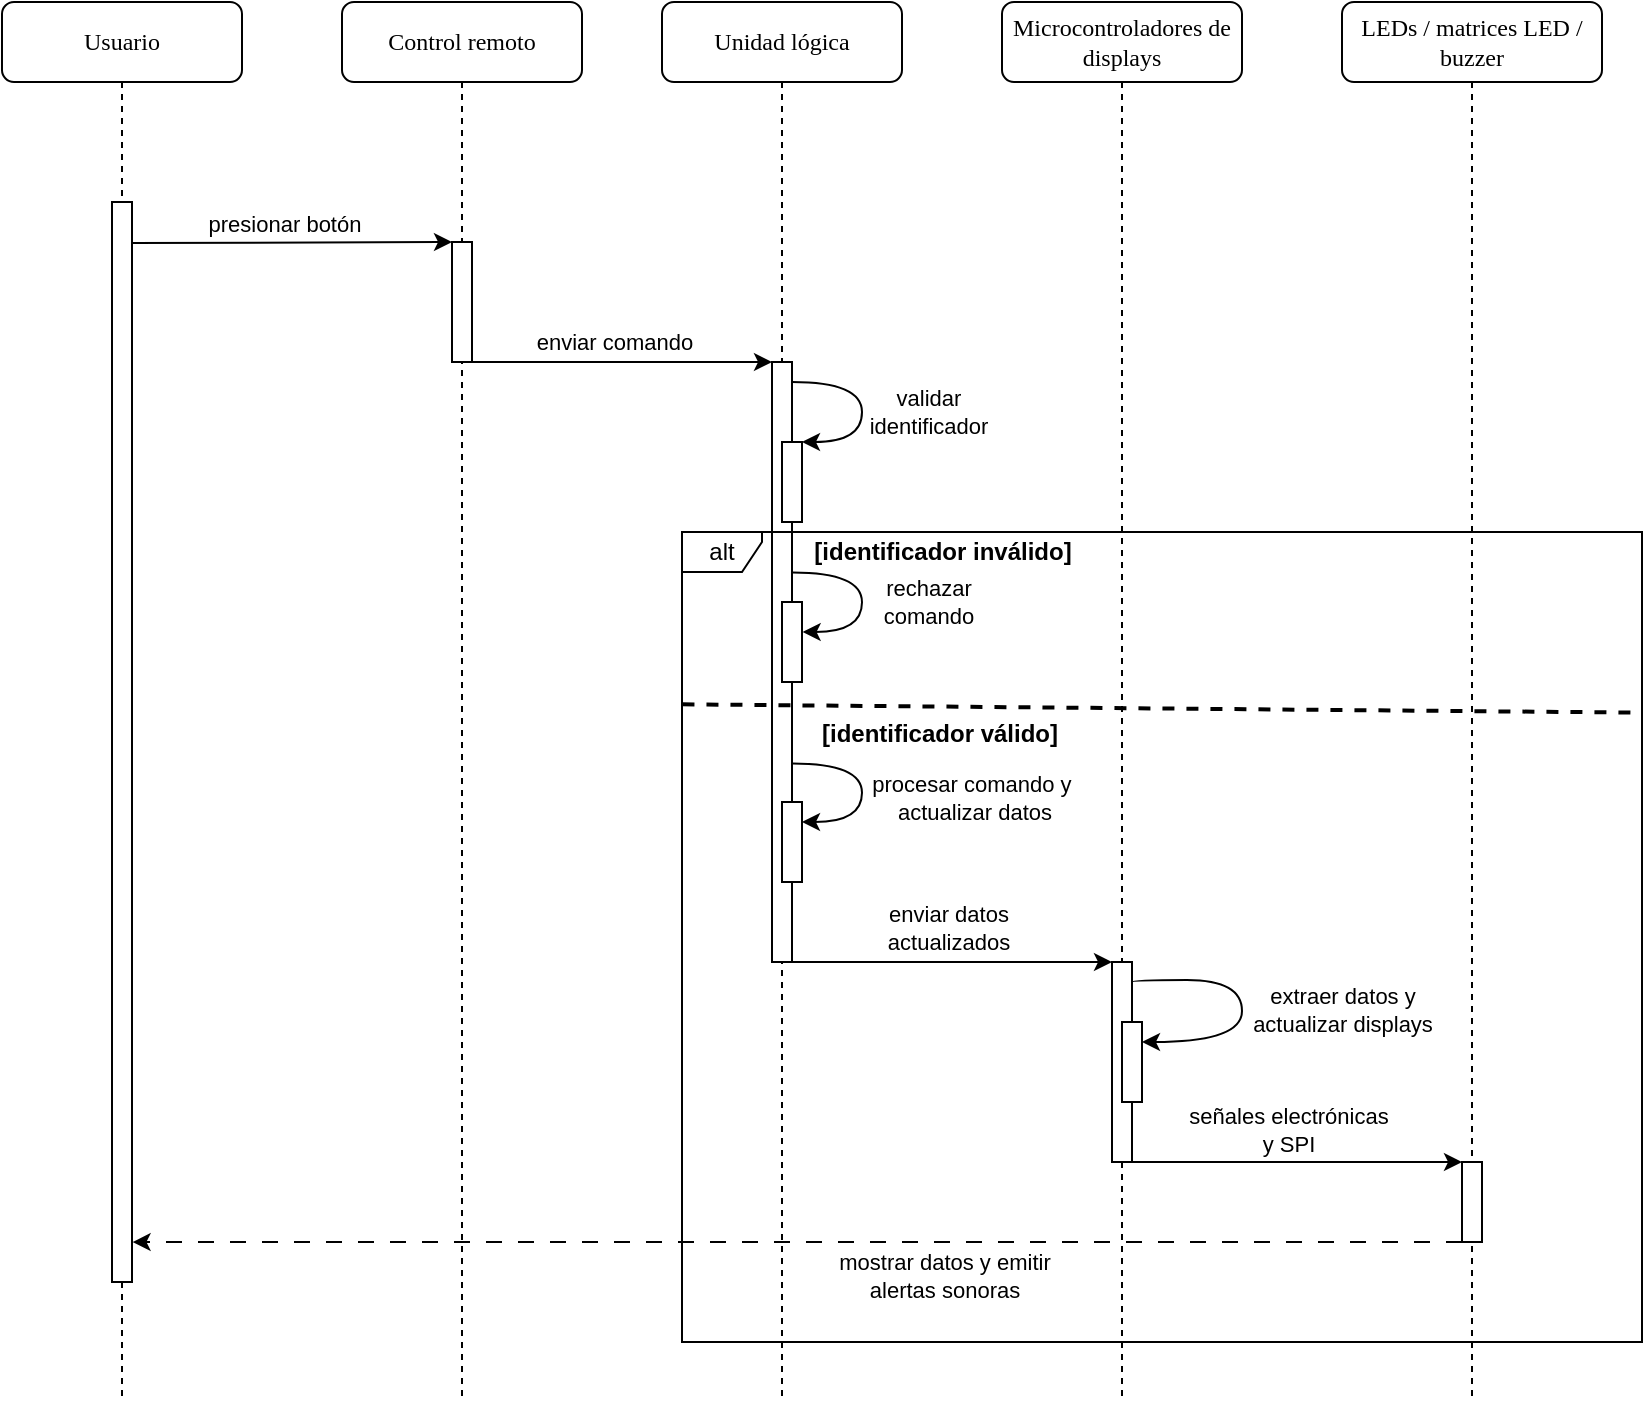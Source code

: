 <mxfile version="21.6.2" type="device">
  <diagram name="Page-1" id="13e1069c-82ec-6db2-03f1-153e76fe0fe0">
    <mxGraphModel dx="1809" dy="1066" grid="1" gridSize="10" guides="1" tooltips="1" connect="1" arrows="1" fold="1" page="1" pageScale="1" pageWidth="1100" pageHeight="850" background="none" math="0" shadow="0">
      <root>
        <mxCell id="0" />
        <mxCell id="1" parent="0" />
        <mxCell id="7baba1c4bc27f4b0-2" value="Control remoto" style="shape=umlLifeline;perimeter=lifelinePerimeter;whiteSpace=wrap;html=1;container=1;collapsible=0;recursiveResize=0;outlineConnect=0;rounded=1;shadow=0;comic=0;labelBackgroundColor=none;strokeWidth=1;fontFamily=Verdana;fontSize=12;align=center;" parent="1" vertex="1">
          <mxGeometry x="250" y="80" width="120" height="700" as="geometry" />
        </mxCell>
        <mxCell id="_kQIhS6sLtN3Z4u0_AEb-4" value="" style="rounded=0;whiteSpace=wrap;html=1;" vertex="1" parent="7baba1c4bc27f4b0-2">
          <mxGeometry x="55" y="120" width="10" height="60" as="geometry" />
        </mxCell>
        <mxCell id="7baba1c4bc27f4b0-3" value="Unidad lógica" style="shape=umlLifeline;perimeter=lifelinePerimeter;whiteSpace=wrap;html=1;container=1;collapsible=0;recursiveResize=0;outlineConnect=0;rounded=1;shadow=0;comic=0;labelBackgroundColor=none;strokeWidth=1;fontFamily=Verdana;fontSize=12;align=center;" parent="1" vertex="1">
          <mxGeometry x="410" y="80" width="120" height="700" as="geometry" />
        </mxCell>
        <mxCell id="_kQIhS6sLtN3Z4u0_AEb-8" value="" style="rounded=0;whiteSpace=wrap;html=1;" vertex="1" parent="7baba1c4bc27f4b0-3">
          <mxGeometry x="55" y="180" width="10" height="300" as="geometry" />
        </mxCell>
        <mxCell id="_kQIhS6sLtN3Z4u0_AEb-9" value="" style="endArrow=classic;html=1;rounded=0;exitX=1.03;exitY=0.151;exitDx=0;exitDy=0;edgeStyle=orthogonalEdgeStyle;curved=1;entryX=1;entryY=0;entryDx=0;entryDy=0;exitPerimeter=0;" edge="1" parent="7baba1c4bc27f4b0-3" target="_kQIhS6sLtN3Z4u0_AEb-11">
          <mxGeometry width="50" height="50" relative="1" as="geometry">
            <mxPoint x="65.13" y="190.0" as="sourcePoint" />
            <mxPoint x="65.0" y="226.18" as="targetPoint" />
            <Array as="points">
              <mxPoint x="100" y="190" />
              <mxPoint x="100" y="220" />
            </Array>
          </mxGeometry>
        </mxCell>
        <mxCell id="_kQIhS6sLtN3Z4u0_AEb-10" value="validar &lt;br&gt;identificador" style="edgeLabel;html=1;align=center;verticalAlign=middle;resizable=0;points=[];" vertex="1" connectable="0" parent="_kQIhS6sLtN3Z4u0_AEb-9">
          <mxGeometry x="-0.134" y="-1" relative="1" as="geometry">
            <mxPoint x="34" y="9" as="offset" />
          </mxGeometry>
        </mxCell>
        <mxCell id="_kQIhS6sLtN3Z4u0_AEb-11" value="" style="rounded=0;whiteSpace=wrap;html=1;" vertex="1" parent="7baba1c4bc27f4b0-3">
          <mxGeometry x="60" y="220" width="10" height="40" as="geometry" />
        </mxCell>
        <mxCell id="_kQIhS6sLtN3Z4u0_AEb-13" value="" style="endArrow=none;dashed=1;html=1;strokeWidth=2;rounded=0;exitX=0.001;exitY=0.609;exitDx=0;exitDy=0;exitPerimeter=0;entryX=1;entryY=0.223;entryDx=0;entryDy=0;entryPerimeter=0;" edge="1" parent="7baba1c4bc27f4b0-3" target="_kQIhS6sLtN3Z4u0_AEb-12">
          <mxGeometry width="50" height="50" relative="1" as="geometry">
            <mxPoint x="10.23" y="351.17" as="sourcePoint" />
            <mxPoint x="500" y="352" as="targetPoint" />
          </mxGeometry>
        </mxCell>
        <mxCell id="_kQIhS6sLtN3Z4u0_AEb-14" value="[identificador inválido]" style="text;html=1;strokeColor=none;fillColor=none;align=center;verticalAlign=middle;whiteSpace=wrap;rounded=0;fontStyle=1" vertex="1" parent="7baba1c4bc27f4b0-3">
          <mxGeometry x="74.5" y="265" width="131" height="20" as="geometry" />
        </mxCell>
        <mxCell id="_kQIhS6sLtN3Z4u0_AEb-15" value="[identificador válido]" style="text;html=1;strokeColor=none;fillColor=none;align=center;verticalAlign=middle;whiteSpace=wrap;rounded=0;fontStyle=1" vertex="1" parent="7baba1c4bc27f4b0-3">
          <mxGeometry x="74.5" y="356" width="128.12" height="20" as="geometry" />
        </mxCell>
        <mxCell id="_kQIhS6sLtN3Z4u0_AEb-17" value="" style="rounded=0;whiteSpace=wrap;html=1;" vertex="1" parent="7baba1c4bc27f4b0-3">
          <mxGeometry x="60" y="300" width="10" height="40" as="geometry" />
        </mxCell>
        <mxCell id="_kQIhS6sLtN3Z4u0_AEb-18" value="" style="endArrow=classic;html=1;rounded=0;exitX=1.039;exitY=0.351;exitDx=0;exitDy=0;edgeStyle=orthogonalEdgeStyle;curved=1;entryX=1.032;entryY=0.375;entryDx=0;entryDy=0;entryPerimeter=0;exitPerimeter=0;" edge="1" parent="7baba1c4bc27f4b0-3" source="_kQIhS6sLtN3Z4u0_AEb-8" target="_kQIhS6sLtN3Z4u0_AEb-17">
          <mxGeometry width="50" height="50" relative="1" as="geometry">
            <mxPoint x="65.0" y="285" as="sourcePoint" />
            <mxPoint x="69.87" y="315" as="targetPoint" />
            <Array as="points">
              <mxPoint x="100" y="285" />
              <mxPoint x="100" y="315" />
            </Array>
          </mxGeometry>
        </mxCell>
        <mxCell id="_kQIhS6sLtN3Z4u0_AEb-19" value="rechazar &lt;br&gt;comando" style="edgeLabel;html=1;align=center;verticalAlign=middle;resizable=0;points=[];" vertex="1" connectable="0" parent="_kQIhS6sLtN3Z4u0_AEb-18">
          <mxGeometry x="-0.134" y="-1" relative="1" as="geometry">
            <mxPoint x="34" y="9" as="offset" />
          </mxGeometry>
        </mxCell>
        <mxCell id="_kQIhS6sLtN3Z4u0_AEb-20" value="" style="rounded=0;whiteSpace=wrap;html=1;" vertex="1" parent="7baba1c4bc27f4b0-3">
          <mxGeometry x="60" y="400" width="10" height="40" as="geometry" />
        </mxCell>
        <mxCell id="_kQIhS6sLtN3Z4u0_AEb-21" value="" style="endArrow=classic;html=1;rounded=0;exitX=1.039;exitY=0.669;exitDx=0;exitDy=0;edgeStyle=orthogonalEdgeStyle;curved=1;exitPerimeter=0;" edge="1" parent="7baba1c4bc27f4b0-3" source="_kQIhS6sLtN3Z4u0_AEb-8">
          <mxGeometry width="50" height="50" relative="1" as="geometry">
            <mxPoint x="70" y="380" as="sourcePoint" />
            <mxPoint x="70" y="410" as="targetPoint" />
            <Array as="points">
              <mxPoint x="100" y="381" />
              <mxPoint x="100" y="410" />
            </Array>
          </mxGeometry>
        </mxCell>
        <mxCell id="_kQIhS6sLtN3Z4u0_AEb-22" value="procesar comando y&amp;nbsp;&lt;br&gt;actualizar datos" style="edgeLabel;html=1;align=center;verticalAlign=middle;resizable=0;points=[];" vertex="1" connectable="0" parent="_kQIhS6sLtN3Z4u0_AEb-21">
          <mxGeometry x="-0.134" y="-1" relative="1" as="geometry">
            <mxPoint x="57" y="11" as="offset" />
          </mxGeometry>
        </mxCell>
        <mxCell id="7baba1c4bc27f4b0-4" value="Microcontroladores de displays" style="shape=umlLifeline;perimeter=lifelinePerimeter;whiteSpace=wrap;html=1;container=1;collapsible=0;recursiveResize=0;outlineConnect=0;rounded=1;shadow=0;comic=0;labelBackgroundColor=none;strokeWidth=1;fontFamily=Verdana;fontSize=12;align=center;size=40;" parent="1" vertex="1">
          <mxGeometry x="580" y="80" width="120" height="700" as="geometry" />
        </mxCell>
        <mxCell id="7baba1c4bc27f4b0-5" value="LEDs / matrices LED / buzzer" style="shape=umlLifeline;perimeter=lifelinePerimeter;whiteSpace=wrap;html=1;container=1;collapsible=0;recursiveResize=0;outlineConnect=0;rounded=1;shadow=0;comic=0;labelBackgroundColor=none;strokeWidth=1;fontFamily=Verdana;fontSize=12;align=center;" parent="1" vertex="1">
          <mxGeometry x="750" y="80" width="130" height="700" as="geometry" />
        </mxCell>
        <mxCell id="7baba1c4bc27f4b0-8" value="Usuario" style="shape=umlLifeline;perimeter=lifelinePerimeter;whiteSpace=wrap;html=1;container=1;collapsible=0;recursiveResize=0;outlineConnect=0;rounded=1;shadow=0;comic=0;labelBackgroundColor=none;strokeWidth=1;fontFamily=Verdana;fontSize=12;align=center;" parent="1" vertex="1">
          <mxGeometry x="80" y="80" width="120" height="700" as="geometry" />
        </mxCell>
        <mxCell id="_kQIhS6sLtN3Z4u0_AEb-2" value="" style="rounded=0;whiteSpace=wrap;html=1;" vertex="1" parent="7baba1c4bc27f4b0-8">
          <mxGeometry x="55" y="100" width="10" height="540" as="geometry" />
        </mxCell>
        <mxCell id="_kQIhS6sLtN3Z4u0_AEb-3" value="" style="endArrow=classic;html=1;rounded=0;exitX=1.032;exitY=0.038;exitDx=0;exitDy=0;exitPerimeter=0;entryX=0;entryY=0;entryDx=0;entryDy=0;" edge="1" parent="1" source="_kQIhS6sLtN3Z4u0_AEb-2" target="_kQIhS6sLtN3Z4u0_AEb-4">
          <mxGeometry width="50" height="50" relative="1" as="geometry">
            <mxPoint x="310" y="200" as="sourcePoint" />
            <mxPoint x="360" y="150" as="targetPoint" />
          </mxGeometry>
        </mxCell>
        <mxCell id="_kQIhS6sLtN3Z4u0_AEb-5" value="presionar botón" style="edgeLabel;html=1;align=center;verticalAlign=middle;resizable=0;points=[];" vertex="1" connectable="0" parent="_kQIhS6sLtN3Z4u0_AEb-3">
          <mxGeometry x="-0.134" y="-1" relative="1" as="geometry">
            <mxPoint x="6" y="-11" as="offset" />
          </mxGeometry>
        </mxCell>
        <mxCell id="_kQIhS6sLtN3Z4u0_AEb-6" value="" style="endArrow=classic;html=1;rounded=0;exitX=1;exitY=1;exitDx=0;exitDy=0;entryX=0;entryY=0;entryDx=0;entryDy=0;" edge="1" parent="1" source="_kQIhS6sLtN3Z4u0_AEb-4" target="_kQIhS6sLtN3Z4u0_AEb-8">
          <mxGeometry width="50" height="50" relative="1" as="geometry">
            <mxPoint x="330" y="260" as="sourcePoint" />
            <mxPoint x="460" y="260" as="targetPoint" />
          </mxGeometry>
        </mxCell>
        <mxCell id="_kQIhS6sLtN3Z4u0_AEb-7" value="enviar comando" style="edgeLabel;html=1;align=center;verticalAlign=middle;resizable=0;points=[];" vertex="1" connectable="0" parent="_kQIhS6sLtN3Z4u0_AEb-6">
          <mxGeometry x="-0.134" y="-1" relative="1" as="geometry">
            <mxPoint x="6" y="-11" as="offset" />
          </mxGeometry>
        </mxCell>
        <mxCell id="_kQIhS6sLtN3Z4u0_AEb-12" value="alt" style="shape=umlFrame;whiteSpace=wrap;html=1;pointerEvents=0;width=40;height=20;" vertex="1" parent="1">
          <mxGeometry x="420" y="345" width="480" height="405" as="geometry" />
        </mxCell>
        <mxCell id="_kQIhS6sLtN3Z4u0_AEb-33" style="edgeStyle=orthogonalEdgeStyle;rounded=0;orthogonalLoop=1;jettySize=auto;html=1;exitX=1;exitY=1;exitDx=0;exitDy=0;entryX=0;entryY=0;entryDx=0;entryDy=0;" edge="1" parent="1" source="_kQIhS6sLtN3Z4u0_AEb-26" target="_kQIhS6sLtN3Z4u0_AEb-32">
          <mxGeometry relative="1" as="geometry">
            <Array as="points">
              <mxPoint x="690" y="660" />
              <mxPoint x="690" y="660" />
            </Array>
          </mxGeometry>
        </mxCell>
        <mxCell id="_kQIhS6sLtN3Z4u0_AEb-36" value="señales electrónicas &lt;br&gt;y SPI" style="edgeLabel;html=1;align=center;verticalAlign=middle;resizable=0;points=[];" vertex="1" connectable="0" parent="_kQIhS6sLtN3Z4u0_AEb-33">
          <mxGeometry x="-0.185" y="-2" relative="1" as="geometry">
            <mxPoint x="11" y="-18" as="offset" />
          </mxGeometry>
        </mxCell>
        <mxCell id="_kQIhS6sLtN3Z4u0_AEb-26" value="" style="rounded=0;whiteSpace=wrap;html=1;" vertex="1" parent="1">
          <mxGeometry x="635" y="560" width="10" height="100" as="geometry" />
        </mxCell>
        <mxCell id="_kQIhS6sLtN3Z4u0_AEb-27" style="edgeStyle=orthogonalEdgeStyle;rounded=0;orthogonalLoop=1;jettySize=auto;html=1;exitX=1;exitY=1;exitDx=0;exitDy=0;entryX=0;entryY=0;entryDx=0;entryDy=0;" edge="1" parent="1" source="_kQIhS6sLtN3Z4u0_AEb-8" target="_kQIhS6sLtN3Z4u0_AEb-26">
          <mxGeometry relative="1" as="geometry">
            <Array as="points">
              <mxPoint x="520" y="560" />
              <mxPoint x="520" y="560" />
            </Array>
          </mxGeometry>
        </mxCell>
        <mxCell id="_kQIhS6sLtN3Z4u0_AEb-28" value="enviar datos &lt;br&gt;actualizados" style="edgeLabel;html=1;align=center;verticalAlign=middle;resizable=0;points=[];" vertex="1" connectable="0" parent="_kQIhS6sLtN3Z4u0_AEb-27">
          <mxGeometry x="-0.098" relative="1" as="geometry">
            <mxPoint x="6" y="-17" as="offset" />
          </mxGeometry>
        </mxCell>
        <mxCell id="_kQIhS6sLtN3Z4u0_AEb-29" value="" style="rounded=0;whiteSpace=wrap;html=1;" vertex="1" parent="1">
          <mxGeometry x="640" y="590" width="10" height="40" as="geometry" />
        </mxCell>
        <mxCell id="_kQIhS6sLtN3Z4u0_AEb-30" value="" style="endArrow=classic;html=1;rounded=0;edgeStyle=orthogonalEdgeStyle;curved=1;entryX=1;entryY=0.25;entryDx=0;entryDy=0;" edge="1" parent="1" target="_kQIhS6sLtN3Z4u0_AEb-29">
          <mxGeometry width="50" height="50" relative="1" as="geometry">
            <mxPoint x="645" y="570" as="sourcePoint" />
            <mxPoint x="670" y="589" as="targetPoint" />
            <Array as="points">
              <mxPoint x="700" y="569" />
              <mxPoint x="700" y="600" />
            </Array>
          </mxGeometry>
        </mxCell>
        <mxCell id="_kQIhS6sLtN3Z4u0_AEb-31" value="extraer datos y &lt;br&gt;actualizar displays" style="edgeLabel;html=1;align=center;verticalAlign=middle;resizable=0;points=[];" vertex="1" connectable="0" parent="_kQIhS6sLtN3Z4u0_AEb-30">
          <mxGeometry x="-0.134" y="-1" relative="1" as="geometry">
            <mxPoint x="51" y="11" as="offset" />
          </mxGeometry>
        </mxCell>
        <mxCell id="_kQIhS6sLtN3Z4u0_AEb-34" style="edgeStyle=orthogonalEdgeStyle;rounded=0;orthogonalLoop=1;jettySize=auto;html=1;exitX=0;exitY=1;exitDx=0;exitDy=0;entryX=1.028;entryY=0.963;entryDx=0;entryDy=0;entryPerimeter=0;dashed=1;dashPattern=8 8;" edge="1" parent="1" source="_kQIhS6sLtN3Z4u0_AEb-32" target="_kQIhS6sLtN3Z4u0_AEb-2">
          <mxGeometry relative="1" as="geometry">
            <Array as="points">
              <mxPoint x="630" y="700" />
              <mxPoint x="630" y="700" />
            </Array>
          </mxGeometry>
        </mxCell>
        <mxCell id="_kQIhS6sLtN3Z4u0_AEb-35" value="mostrar datos y emitir &lt;br&gt;alertas sonoras" style="edgeLabel;html=1;align=center;verticalAlign=middle;resizable=0;points=[];" vertex="1" connectable="0" parent="_kQIhS6sLtN3Z4u0_AEb-34">
          <mxGeometry x="-0.297" relative="1" as="geometry">
            <mxPoint x="-26" y="17" as="offset" />
          </mxGeometry>
        </mxCell>
        <mxCell id="_kQIhS6sLtN3Z4u0_AEb-32" value="" style="rounded=0;whiteSpace=wrap;html=1;" vertex="1" parent="1">
          <mxGeometry x="810" y="660" width="10" height="40" as="geometry" />
        </mxCell>
      </root>
    </mxGraphModel>
  </diagram>
</mxfile>
